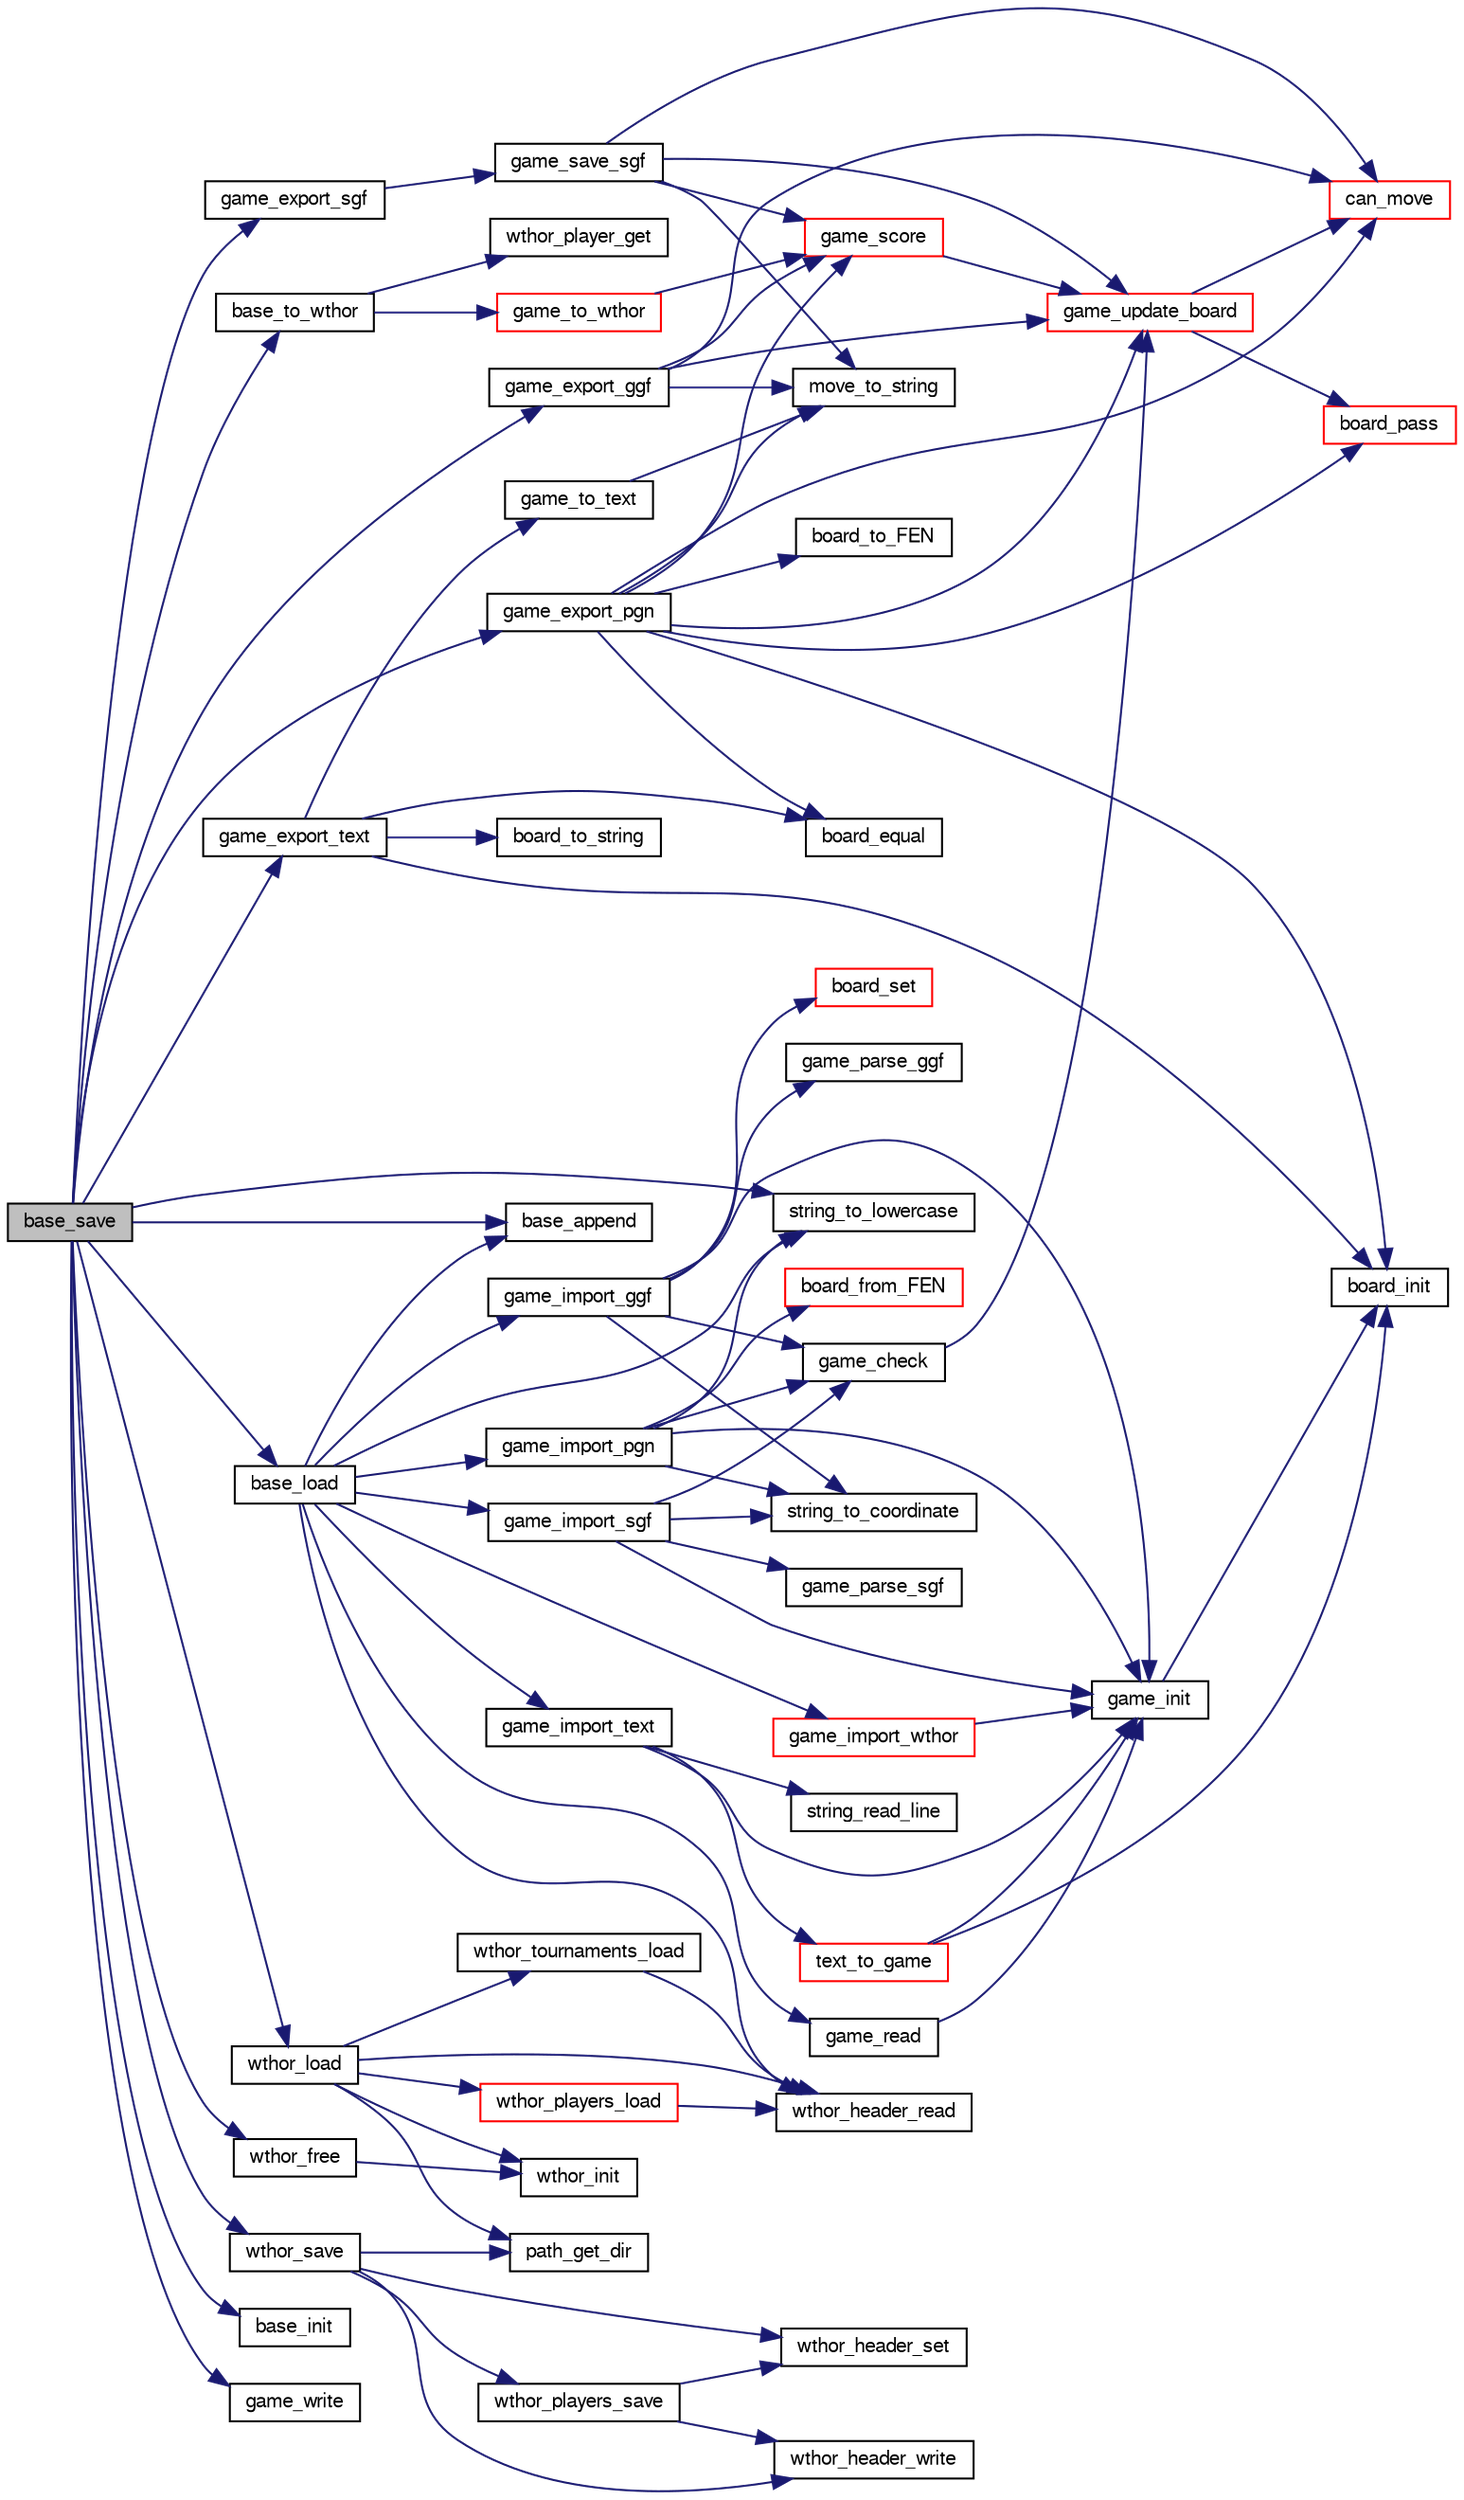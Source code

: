 digraph "base_save"
{
 // LATEX_PDF_SIZE
  bgcolor="transparent";
  edge [fontname="FreeSans",fontsize="10",labelfontname="FreeSans",labelfontsize="10"];
  node [fontname="FreeSans",fontsize="10",shape=record];
  rankdir="LR";
  Node1 [label="base_save",height=0.2,width=0.4,color="black", fillcolor="grey75", style="filled", fontcolor="black",tooltip="Save a game database."];
  Node1 -> Node2 [color="midnightblue",fontsize="10",style="solid",fontname="FreeSans"];
  Node2 [label="base_append",height=0.2,width=0.4,color="black",URL="$base_8c.html#ad026cf673e23624196be1e4bdcd4542b",tooltip="Add a game to a game database."];
  Node1 -> Node3 [color="midnightblue",fontsize="10",style="solid",fontname="FreeSans"];
  Node3 [label="base_init",height=0.2,width=0.4,color="black",URL="$base_8c.html#a8c741706ef79d39ef3595b05e347c182",tooltip="Initialize a game database."];
  Node1 -> Node4 [color="midnightblue",fontsize="10",style="solid",fontname="FreeSans"];
  Node4 [label="base_load",height=0.2,width=0.4,color="black",URL="$base_8c.html#a1876c3720c6e985379d9d8859aad622a",tooltip="Load a game database."];
  Node4 -> Node2 [color="midnightblue",fontsize="10",style="solid",fontname="FreeSans"];
  Node4 -> Node5 [color="midnightblue",fontsize="10",style="solid",fontname="FreeSans"];
  Node5 [label="game_import_ggf",height=0.2,width=0.4,color="black",URL="$game_8c.html#a33b567469d261663c400a1987235c82a",tooltip="Read a game from the Generic Game Format (ggf) file."];
  Node5 -> Node6 [color="midnightblue",fontsize="10",style="solid",fontname="FreeSans"];
  Node6 [label="board_set",height=0.2,width=0.4,color="red",URL="$board_8c.html#ac0093f2761e80a495d781b41e7b5a703",tooltip="Set a board from a string description."];
  Node5 -> Node17 [color="midnightblue",fontsize="10",style="solid",fontname="FreeSans"];
  Node17 [label="game_check",height=0.2,width=0.4,color="black",URL="$game_8c.html#a1f0266528345e70e79788632786bfdcd",tooltip="Check a game."];
  Node17 -> Node18 [color="midnightblue",fontsize="10",style="solid",fontname="FreeSans"];
  Node18 [label="game_update_board",height=0.2,width=0.4,color="red",URL="$game_8c.html#a2b48a650adb24509ed0d0e2267ecfd21",tooltip="update a board."];
  Node18 -> Node21 [color="midnightblue",fontsize="10",style="solid",fontname="FreeSans"];
  Node21 [label="board_pass",height=0.2,width=0.4,color="red",URL="$board_8c.html#ac353cc1821e12d2aeba8eefe5cf92b46",tooltip="Passing move."];
  Node18 -> Node23 [color="midnightblue",fontsize="10",style="solid",fontname="FreeSans"];
  Node23 [label="can_move",height=0.2,width=0.4,color="red",URL="$board_8c.html#ae1a532d6eaa0e55357d0f4b9cd659b88",tooltip="Check if a player can move."];
  Node5 -> Node24 [color="midnightblue",fontsize="10",style="solid",fontname="FreeSans"];
  Node24 [label="game_init",height=0.2,width=0.4,color="black",URL="$game_8c.html#a815d1396a9520784a331cebb5587e0b0",tooltip="Create an empty game."];
  Node24 -> Node25 [color="midnightblue",fontsize="10",style="solid",fontname="FreeSans"];
  Node25 [label="board_init",height=0.2,width=0.4,color="black",URL="$board_8c.html#a6c63848863d9887a6b400f4bc678f31d",tooltip="Set a board to the starting position."];
  Node5 -> Node26 [color="midnightblue",fontsize="10",style="solid",fontname="FreeSans"];
  Node26 [label="game_parse_ggf",height=0.2,width=0.4,color="black",URL="$game_8c.html#a7f9a7c6163d3e63a0a72cab47c4cf2f9",tooltip="Parse a ggf game."];
  Node5 -> Node27 [color="midnightblue",fontsize="10",style="solid",fontname="FreeSans"];
  Node27 [label="string_to_coordinate",height=0.2,width=0.4,color="black",URL="$util_8c.html#a5648be0e41416bac513e53441d3cfd36",tooltip="Convert the two first chars of a string into a coordinate."];
  Node4 -> Node28 [color="midnightblue",fontsize="10",style="solid",fontname="FreeSans"];
  Node28 [label="game_import_pgn",height=0.2,width=0.4,color="black",URL="$game_8c.html#a82256d2ab6c97a590ed3b345f7ab4eba",tooltip="Read a game from a pgn file."];
  Node28 -> Node29 [color="midnightblue",fontsize="10",style="solid",fontname="FreeSans"];
  Node29 [label="board_from_FEN",height=0.2,width=0.4,color="red",URL="$board_8c.html#af29492953715e526dd895b6c59dc5de6",tooltip="Set a board from a string description."];
  Node28 -> Node17 [color="midnightblue",fontsize="10",style="solid",fontname="FreeSans"];
  Node28 -> Node24 [color="midnightblue",fontsize="10",style="solid",fontname="FreeSans"];
  Node28 -> Node27 [color="midnightblue",fontsize="10",style="solid",fontname="FreeSans"];
  Node28 -> Node31 [color="midnightblue",fontsize="10",style="solid",fontname="FreeSans"];
  Node31 [label="string_to_lowercase",height=0.2,width=0.4,color="black",URL="$util_8c.html#a63f0d8023994d5b47de94f80738870e8",tooltip="Change all char of a string to lowercase."];
  Node4 -> Node32 [color="midnightblue",fontsize="10",style="solid",fontname="FreeSans"];
  Node32 [label="game_import_sgf",height=0.2,width=0.4,color="black",URL="$game_8c.html#ab745a46ee808a59fb15ec9af5ea2ae8c",tooltip="Read a game from a sgf file."];
  Node32 -> Node17 [color="midnightblue",fontsize="10",style="solid",fontname="FreeSans"];
  Node32 -> Node24 [color="midnightblue",fontsize="10",style="solid",fontname="FreeSans"];
  Node32 -> Node33 [color="midnightblue",fontsize="10",style="solid",fontname="FreeSans"];
  Node33 [label="game_parse_sgf",height=0.2,width=0.4,color="black",URL="$game_8c.html#a3f56c32edd2438ba5a8e7cae064e6bd3",tooltip="Parse a Smart Game Format (sgf) game."];
  Node32 -> Node27 [color="midnightblue",fontsize="10",style="solid",fontname="FreeSans"];
  Node4 -> Node34 [color="midnightblue",fontsize="10",style="solid",fontname="FreeSans"];
  Node34 [label="game_import_text",height=0.2,width=0.4,color="black",URL="$game_8c.html#a0ac146ffe67409b05facf7a025551581",tooltip="Read a game from a text file."];
  Node34 -> Node24 [color="midnightblue",fontsize="10",style="solid",fontname="FreeSans"];
  Node34 -> Node35 [color="midnightblue",fontsize="10",style="solid",fontname="FreeSans"];
  Node35 [label="string_read_line",height=0.2,width=0.4,color="black",URL="$util_8c.html#a69d6b32355eb8f18ae34c14eadfe7e9e",tooltip="Read a line."];
  Node34 -> Node36 [color="midnightblue",fontsize="10",style="solid",fontname="FreeSans"];
  Node36 [label="text_to_game",height=0.2,width=0.4,color="red",URL="$game_8c.html#a8a601511577ecf968fd54ff76fa2fa87",tooltip="Convert a text (ascii) game to a Game."];
  Node36 -> Node25 [color="midnightblue",fontsize="10",style="solid",fontname="FreeSans"];
  Node36 -> Node24 [color="midnightblue",fontsize="10",style="solid",fontname="FreeSans"];
  Node4 -> Node39 [color="midnightblue",fontsize="10",style="solid",fontname="FreeSans"];
  Node39 [label="game_import_wthor",height=0.2,width=0.4,color="red",URL="$game_8c.html#a5ae8adb215dea0a8466b96c61886c943",tooltip="Read a game from a Wthor file."];
  Node39 -> Node24 [color="midnightblue",fontsize="10",style="solid",fontname="FreeSans"];
  Node4 -> Node42 [color="midnightblue",fontsize="10",style="solid",fontname="FreeSans"];
  Node42 [label="game_read",height=0.2,width=0.4,color="black",URL="$game_8c.html#a16ef3a06f7566aa79598096f2dc1db8a",tooltip="Read a game from a binary file."];
  Node42 -> Node24 [color="midnightblue",fontsize="10",style="solid",fontname="FreeSans"];
  Node4 -> Node31 [color="midnightblue",fontsize="10",style="solid",fontname="FreeSans"];
  Node4 -> Node43 [color="midnightblue",fontsize="10",style="solid",fontname="FreeSans"];
  Node43 [label="wthor_header_read",height=0.2,width=0.4,color="black",URL="$base_8c.html#aec96f83bf10c4b1c5feeb7ff72a9e1d0",tooltip="Read wthor header."];
  Node1 -> Node44 [color="midnightblue",fontsize="10",style="solid",fontname="FreeSans"];
  Node44 [label="base_to_wthor",height=0.2,width=0.4,color="black",URL="$base_8c.html#a927d0aa4ac1294345af68a8bfd224012",tooltip="Convert to a wthor base."];
  Node44 -> Node45 [color="midnightblue",fontsize="10",style="solid",fontname="FreeSans"];
  Node45 [label="game_to_wthor",height=0.2,width=0.4,color="red",URL="$game_8c.html#a9cd08f7dd5f88f543d9dcad99f818397",tooltip="convert a Game to a Whor game."];
  Node45 -> Node46 [color="midnightblue",fontsize="10",style="solid",fontname="FreeSans"];
  Node46 [label="game_score",height=0.2,width=0.4,color="red",URL="$game_8c.html#af03df99b0209fcc5eb87c9571876206f",tooltip="Compute the final score of the game, for the initial player."];
  Node46 -> Node18 [color="midnightblue",fontsize="10",style="solid",fontname="FreeSans"];
  Node44 -> Node50 [color="midnightblue",fontsize="10",style="solid",fontname="FreeSans"];
  Node50 [label="wthor_player_get",height=0.2,width=0.4,color="black",URL="$base_8c.html#ab1c67d84bce548810c1c3a624bcb4353",tooltip="Get a Wthor player's index."];
  Node1 -> Node51 [color="midnightblue",fontsize="10",style="solid",fontname="FreeSans"];
  Node51 [label="game_export_ggf",height=0.2,width=0.4,color="black",URL="$game_8c.html#a08ef7a32b9063eefedfa040ab7e95ea2",tooltip="Write a game to the Generic Game Format (ggf) file."];
  Node51 -> Node23 [color="midnightblue",fontsize="10",style="solid",fontname="FreeSans"];
  Node51 -> Node46 [color="midnightblue",fontsize="10",style="solid",fontname="FreeSans"];
  Node51 -> Node18 [color="midnightblue",fontsize="10",style="solid",fontname="FreeSans"];
  Node51 -> Node52 [color="midnightblue",fontsize="10",style="solid",fontname="FreeSans"];
  Node52 [label="move_to_string",height=0.2,width=0.4,color="black",URL="$move_8c.html#a5d61a3318dc80a3171250974a921055d",tooltip="Print out a move."];
  Node1 -> Node53 [color="midnightblue",fontsize="10",style="solid",fontname="FreeSans"];
  Node53 [label="game_export_pgn",height=0.2,width=0.4,color="black",URL="$game_8c.html#acf88b6a57b6b9305fce116cb0df32138",tooltip="Write a game to a pgn file."];
  Node53 -> Node54 [color="midnightblue",fontsize="10",style="solid",fontname="FreeSans"];
  Node54 [label="board_equal",height=0.2,width=0.4,color="black",URL="$board_8c.html#a8b5bfe9db13bf07894a8bc77e3ebfbbe",tooltip="Compare two board for equality."];
  Node53 -> Node25 [color="midnightblue",fontsize="10",style="solid",fontname="FreeSans"];
  Node53 -> Node21 [color="midnightblue",fontsize="10",style="solid",fontname="FreeSans"];
  Node53 -> Node55 [color="midnightblue",fontsize="10",style="solid",fontname="FreeSans"];
  Node55 [label="board_to_FEN",height=0.2,width=0.4,color="black",URL="$board_8c.html#a976e17bf43bc565711a288e180688033",tooltip="print to FEN description."];
  Node53 -> Node23 [color="midnightblue",fontsize="10",style="solid",fontname="FreeSans"];
  Node53 -> Node46 [color="midnightblue",fontsize="10",style="solid",fontname="FreeSans"];
  Node53 -> Node18 [color="midnightblue",fontsize="10",style="solid",fontname="FreeSans"];
  Node53 -> Node52 [color="midnightblue",fontsize="10",style="solid",fontname="FreeSans"];
  Node1 -> Node56 [color="midnightblue",fontsize="10",style="solid",fontname="FreeSans"];
  Node56 [label="game_export_sgf",height=0.2,width=0.4,color="black",URL="$game_8c.html#a2d1419dd54d59efc0e94ead59565d9cf",tooltip=" "];
  Node56 -> Node57 [color="midnightblue",fontsize="10",style="solid",fontname="FreeSans"];
  Node57 [label="game_save_sgf",height=0.2,width=0.4,color="black",URL="$game_8c.html#a41649055df8b13ab4e9fc89d16c436c3",tooltip="Write a game to the Generic Game Format (ggf) file."];
  Node57 -> Node23 [color="midnightblue",fontsize="10",style="solid",fontname="FreeSans"];
  Node57 -> Node46 [color="midnightblue",fontsize="10",style="solid",fontname="FreeSans"];
  Node57 -> Node18 [color="midnightblue",fontsize="10",style="solid",fontname="FreeSans"];
  Node57 -> Node52 [color="midnightblue",fontsize="10",style="solid",fontname="FreeSans"];
  Node1 -> Node58 [color="midnightblue",fontsize="10",style="solid",fontname="FreeSans"];
  Node58 [label="game_export_text",height=0.2,width=0.4,color="black",URL="$game_8c.html#a62b6bc0719281a1beb368799478f8332",tooltip="Write a game to a text file."];
  Node58 -> Node54 [color="midnightblue",fontsize="10",style="solid",fontname="FreeSans"];
  Node58 -> Node25 [color="midnightblue",fontsize="10",style="solid",fontname="FreeSans"];
  Node58 -> Node59 [color="midnightblue",fontsize="10",style="solid",fontname="FreeSans"];
  Node59 [label="board_to_string",height=0.2,width=0.4,color="black",URL="$board_8c.html#a5f43645a89dd567f64bc91de6fed5b5a",tooltip="convert the to a compact string."];
  Node58 -> Node60 [color="midnightblue",fontsize="10",style="solid",fontname="FreeSans"];
  Node60 [label="game_to_text",height=0.2,width=0.4,color="black",URL="$game_8c.html#a834efdb458beb4c99f40438d92a0b182",tooltip="Convert game to a text (ascii)."];
  Node60 -> Node52 [color="midnightblue",fontsize="10",style="solid",fontname="FreeSans"];
  Node1 -> Node61 [color="midnightblue",fontsize="10",style="solid",fontname="FreeSans"];
  Node61 [label="game_write",height=0.2,width=0.4,color="black",URL="$game_8c.html#acac8b0d348897c4e3891e944e1f0a6d3",tooltip="Write a game to a binary file."];
  Node1 -> Node31 [color="midnightblue",fontsize="10",style="solid",fontname="FreeSans"];
  Node1 -> Node62 [color="midnightblue",fontsize="10",style="solid",fontname="FreeSans"];
  Node62 [label="wthor_free",height=0.2,width=0.4,color="black",URL="$base_8c.html#ab70554f79d5ee77c8e27b36ddf87d09e",tooltip="Free a wthor base."];
  Node62 -> Node63 [color="midnightblue",fontsize="10",style="solid",fontname="FreeSans"];
  Node63 [label="wthor_init",height=0.2,width=0.4,color="black",URL="$base_8c.html#a776b78ba60f8428ffc27801dfeefb099",tooltip="Initialize a Wthor base."];
  Node1 -> Node64 [color="midnightblue",fontsize="10",style="solid",fontname="FreeSans"];
  Node64 [label="wthor_load",height=0.2,width=0.4,color="black",URL="$base_8c.html#ab5264073ced593f2bba3b557e7b7d7ab",tooltip="Load a wthor base."];
  Node64 -> Node65 [color="midnightblue",fontsize="10",style="solid",fontname="FreeSans"];
  Node65 [label="path_get_dir",height=0.2,width=0.4,color="black",URL="$util_8c.html#ae80bedfb302071967da7cecb36fece4b",tooltip="Extract the directory of a file path."];
  Node64 -> Node43 [color="midnightblue",fontsize="10",style="solid",fontname="FreeSans"];
  Node64 -> Node63 [color="midnightblue",fontsize="10",style="solid",fontname="FreeSans"];
  Node64 -> Node66 [color="midnightblue",fontsize="10",style="solid",fontname="FreeSans"];
  Node66 [label="wthor_players_load",height=0.2,width=0.4,color="red",URL="$base_8c.html#a8455f4a29eeef31454c5a3e24ce01e3b",tooltip="Load wthor players."];
  Node66 -> Node43 [color="midnightblue",fontsize="10",style="solid",fontname="FreeSans"];
  Node64 -> Node68 [color="midnightblue",fontsize="10",style="solid",fontname="FreeSans"];
  Node68 [label="wthor_tournaments_load",height=0.2,width=0.4,color="black",URL="$base_8c.html#a92e995609def4ac2616b89a4853e64b1",tooltip="Load wthor tournaments."];
  Node68 -> Node43 [color="midnightblue",fontsize="10",style="solid",fontname="FreeSans"];
  Node1 -> Node69 [color="midnightblue",fontsize="10",style="solid",fontname="FreeSans"];
  Node69 [label="wthor_save",height=0.2,width=0.4,color="black",URL="$base_8c.html#a9001f99fe2ce2e2d61369fb78d336cde",tooltip="Save a wthor base."];
  Node69 -> Node65 [color="midnightblue",fontsize="10",style="solid",fontname="FreeSans"];
  Node69 -> Node70 [color="midnightblue",fontsize="10",style="solid",fontname="FreeSans"];
  Node70 [label="wthor_header_set",height=0.2,width=0.4,color="black",URL="$base_8c.html#a6c85d29baeb23920712a581ee0b9203c",tooltip="Set wthor header."];
  Node69 -> Node71 [color="midnightblue",fontsize="10",style="solid",fontname="FreeSans"];
  Node71 [label="wthor_header_write",height=0.2,width=0.4,color="black",URL="$base_8c.html#a01ef802fbce41c9da8d796cfb29fbe59",tooltip="Read wthor header."];
  Node69 -> Node72 [color="midnightblue",fontsize="10",style="solid",fontname="FreeSans"];
  Node72 [label="wthor_players_save",height=0.2,width=0.4,color="black",URL="$base_8c.html#a14bd2a3e4b05b8d77380f571a0d09745",tooltip="Load wthor players."];
  Node72 -> Node70 [color="midnightblue",fontsize="10",style="solid",fontname="FreeSans"];
  Node72 -> Node71 [color="midnightblue",fontsize="10",style="solid",fontname="FreeSans"];
}
